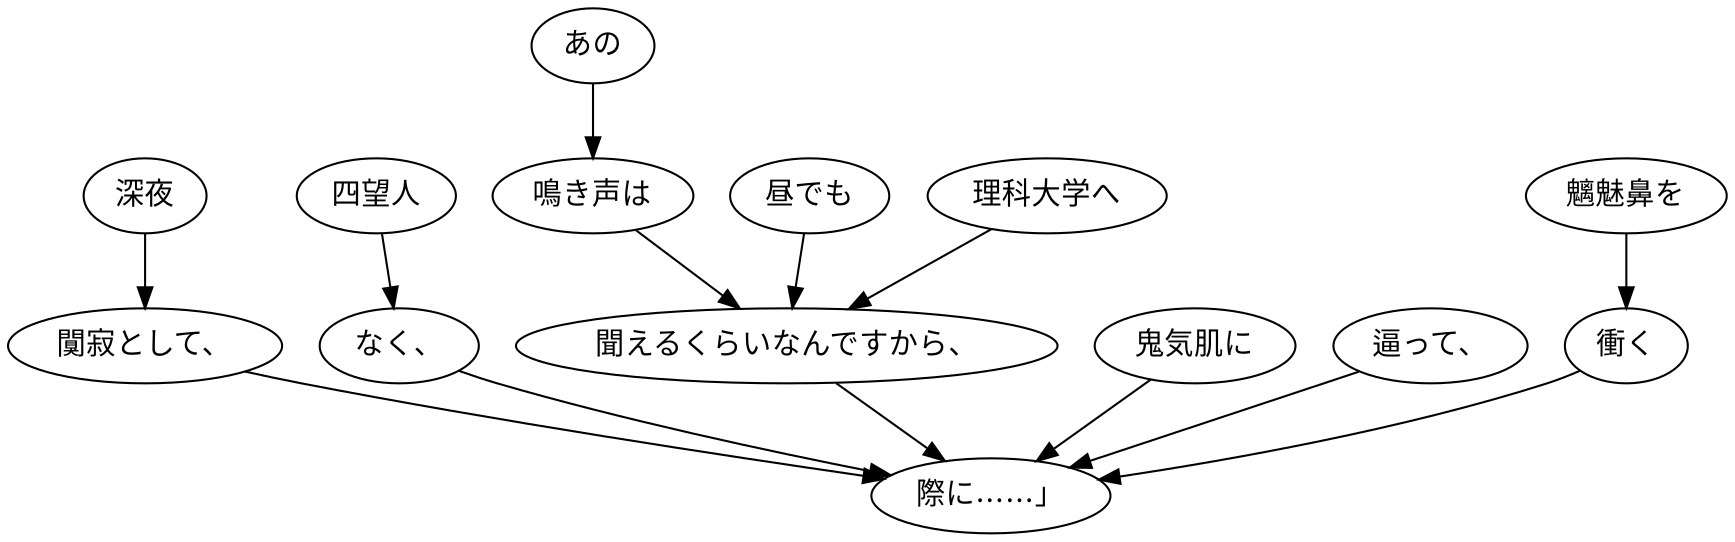 digraph graph7444 {
	node0 [label="あの"];
	node1 [label="鳴き声は"];
	node2 [label="昼でも"];
	node3 [label="理科大学へ"];
	node4 [label="聞えるくらいなんですから、"];
	node5 [label="深夜"];
	node6 [label="闃寂として、"];
	node7 [label="四望人"];
	node8 [label="なく、"];
	node9 [label="鬼気肌に"];
	node10 [label="逼って、"];
	node11 [label="魑魅鼻を"];
	node12 [label="衝く"];
	node13 [label="際に……」"];
	node0 -> node1;
	node1 -> node4;
	node2 -> node4;
	node3 -> node4;
	node4 -> node13;
	node5 -> node6;
	node6 -> node13;
	node7 -> node8;
	node8 -> node13;
	node9 -> node13;
	node10 -> node13;
	node11 -> node12;
	node12 -> node13;
}
